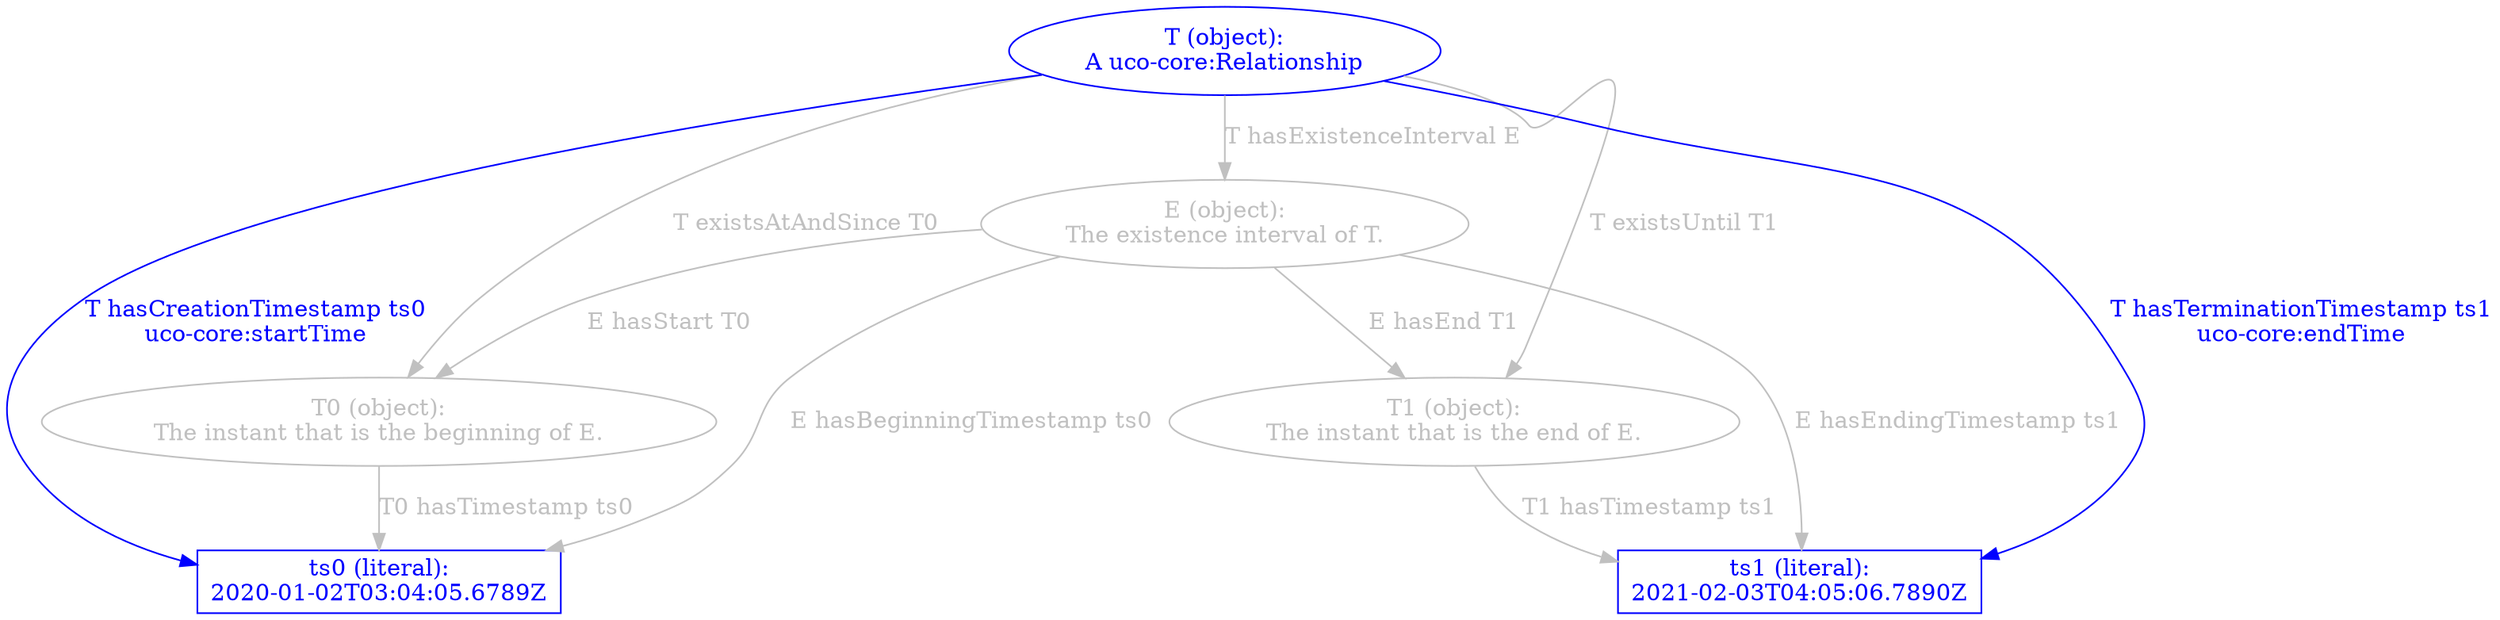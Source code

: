 digraph "abstraction" {
	n_t [label="T (object):\nA uco-core:Relationship" color=blue fontcolor=blue] ;

	n_e [label="E (object):\nThe existence interval of T." color=silver fontcolor=silver] ;

	n_t0 [label="T0 (object):\nThe instant that is the beginning of E." color=silver fontcolor=silver];
	n_t1 [label="T1 (object):\nThe instant that is the end of E." color=silver fontcolor=silver];

	l_ts0 [label="ts0 (literal):\n2020-01-02T03:04:05.6789Z" shape="box" color=blue fontcolor=blue];
	l_ts1 [label="ts1 (literal):\n2021-02-03T04:05:06.7890Z" shape="box" color=blue fontcolor=blue];

	n_t -> n_e [label="T hasExistenceInterval E" color=silver fontcolor=silver] ;
	n_t -> n_t0 [label="T existsAtAndSince T0" color=silver fontcolor=silver] ;
	n_t -> n_t1 [label="T existsUntil T1" color=silver fontcolor=silver] ;
	n_t -> l_ts0 [label="T hasCreationTimestamp ts0\nuco-core:startTime" color=blue fontcolor=blue];
	n_t -> l_ts1 [label="T hasTerminationTimestamp ts1\nuco-core:endTime" color=blue fontcolor=blue];

	n_e -> n_t0 [label="E hasStart T0" color=silver fontcolor=silver];
	n_e -> n_t1 [label="E hasEnd T1" color=silver fontcolor=silver];
	n_e -> l_ts0 [label="E hasBeginningTimestamp ts0" color=silver fontcolor=silver] ;
	n_e -> l_ts1 [label="E hasEndingTimestamp ts1" color=silver fontcolor=silver] ;

	n_t0 -> l_ts0 [label="T0 hasTimestamp ts0" color=silver fontcolor=silver];
	n_t1 -> l_ts1 [label="T1 hasTimestamp ts1" color=silver fontcolor=silver];
}
